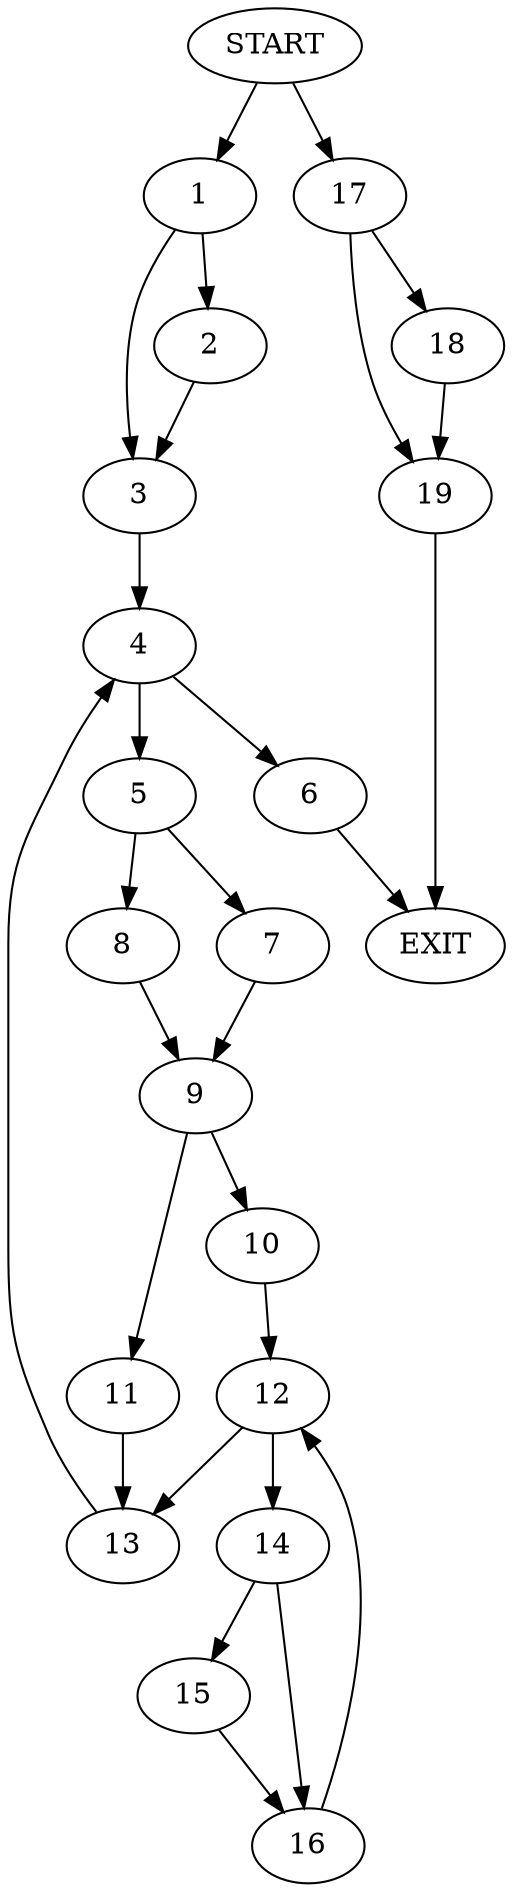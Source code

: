 digraph {
0 [label="START"]
20 [label="EXIT"]
0 -> 1
1 -> 2
1 -> 3
3 -> 4
2 -> 3
4 -> 5
4 -> 6
5 -> 7
5 -> 8
6 -> 20
8 -> 9
7 -> 9
9 -> 10
9 -> 11
10 -> 12
11 -> 13
13 -> 4
12 -> 14
12 -> 13
14 -> 15
14 -> 16
16 -> 12
15 -> 16
0 -> 17
17 -> 18
17 -> 19
18 -> 19
19 -> 20
}
